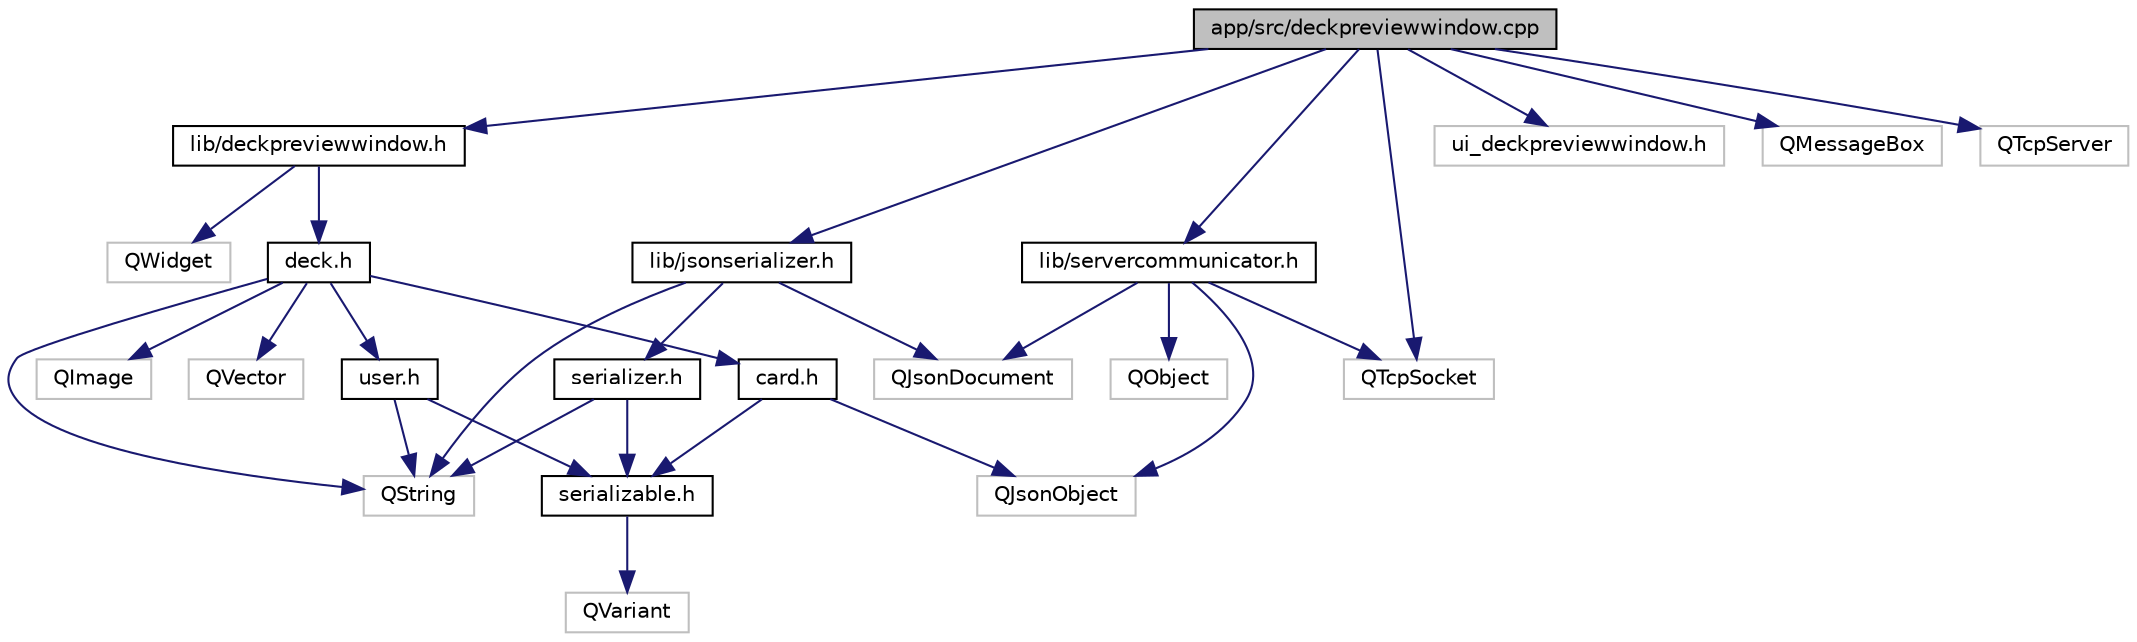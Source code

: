 digraph "app/src/deckpreviewwindow.cpp"
{
 // LATEX_PDF_SIZE
  edge [fontname="Helvetica",fontsize="10",labelfontname="Helvetica",labelfontsize="10"];
  node [fontname="Helvetica",fontsize="10",shape=record];
  Node1 [label="app/src/deckpreviewwindow.cpp",height=0.2,width=0.4,color="black", fillcolor="grey75", style="filled", fontcolor="black",tooltip=" "];
  Node1 -> Node2 [color="midnightblue",fontsize="10",style="solid"];
  Node2 [label="lib/deckpreviewwindow.h",height=0.2,width=0.4,color="black", fillcolor="white", style="filled",URL="$deckpreviewwindow_8h.html",tooltip=" "];
  Node2 -> Node3 [color="midnightblue",fontsize="10",style="solid"];
  Node3 [label="deck.h",height=0.2,width=0.4,color="black", fillcolor="white", style="filled",URL="$deck_8h.html",tooltip=" "];
  Node3 -> Node4 [color="midnightblue",fontsize="10",style="solid"];
  Node4 [label="card.h",height=0.2,width=0.4,color="black", fillcolor="white", style="filled",URL="$card_8h.html",tooltip=" "];
  Node4 -> Node5 [color="midnightblue",fontsize="10",style="solid"];
  Node5 [label="serializable.h",height=0.2,width=0.4,color="black", fillcolor="white", style="filled",URL="$serializable_8h.html",tooltip=" "];
  Node5 -> Node6 [color="midnightblue",fontsize="10",style="solid"];
  Node6 [label="QVariant",height=0.2,width=0.4,color="grey75", fillcolor="white", style="filled",tooltip=" "];
  Node4 -> Node7 [color="midnightblue",fontsize="10",style="solid"];
  Node7 [label="QJsonObject",height=0.2,width=0.4,color="grey75", fillcolor="white", style="filled",tooltip=" "];
  Node3 -> Node8 [color="midnightblue",fontsize="10",style="solid"];
  Node8 [label="user.h",height=0.2,width=0.4,color="black", fillcolor="white", style="filled",URL="$user_8h.html",tooltip=" "];
  Node8 -> Node5 [color="midnightblue",fontsize="10",style="solid"];
  Node8 -> Node9 [color="midnightblue",fontsize="10",style="solid"];
  Node9 [label="QString",height=0.2,width=0.4,color="grey75", fillcolor="white", style="filled",tooltip=" "];
  Node3 -> Node10 [color="midnightblue",fontsize="10",style="solid"];
  Node10 [label="QImage",height=0.2,width=0.4,color="grey75", fillcolor="white", style="filled",tooltip=" "];
  Node3 -> Node9 [color="midnightblue",fontsize="10",style="solid"];
  Node3 -> Node11 [color="midnightblue",fontsize="10",style="solid"];
  Node11 [label="QVector",height=0.2,width=0.4,color="grey75", fillcolor="white", style="filled",tooltip=" "];
  Node2 -> Node12 [color="midnightblue",fontsize="10",style="solid"];
  Node12 [label="QWidget",height=0.2,width=0.4,color="grey75", fillcolor="white", style="filled",tooltip=" "];
  Node1 -> Node13 [color="midnightblue",fontsize="10",style="solid"];
  Node13 [label="lib/jsonserializer.h",height=0.2,width=0.4,color="black", fillcolor="white", style="filled",URL="$jsonserializer_8h.html",tooltip=" "];
  Node13 -> Node14 [color="midnightblue",fontsize="10",style="solid"];
  Node14 [label="serializer.h",height=0.2,width=0.4,color="black", fillcolor="white", style="filled",URL="$serializer_8h.html",tooltip=" "];
  Node14 -> Node5 [color="midnightblue",fontsize="10",style="solid"];
  Node14 -> Node9 [color="midnightblue",fontsize="10",style="solid"];
  Node13 -> Node15 [color="midnightblue",fontsize="10",style="solid"];
  Node15 [label="QJsonDocument",height=0.2,width=0.4,color="grey75", fillcolor="white", style="filled",tooltip=" "];
  Node13 -> Node9 [color="midnightblue",fontsize="10",style="solid"];
  Node1 -> Node16 [color="midnightblue",fontsize="10",style="solid"];
  Node16 [label="lib/servercommunicator.h",height=0.2,width=0.4,color="black", fillcolor="white", style="filled",URL="$servercommunicator_8h.html",tooltip=" "];
  Node16 -> Node15 [color="midnightblue",fontsize="10",style="solid"];
  Node16 -> Node7 [color="midnightblue",fontsize="10",style="solid"];
  Node16 -> Node17 [color="midnightblue",fontsize="10",style="solid"];
  Node17 [label="QObject",height=0.2,width=0.4,color="grey75", fillcolor="white", style="filled",tooltip=" "];
  Node16 -> Node18 [color="midnightblue",fontsize="10",style="solid"];
  Node18 [label="QTcpSocket",height=0.2,width=0.4,color="grey75", fillcolor="white", style="filled",tooltip=" "];
  Node1 -> Node19 [color="midnightblue",fontsize="10",style="solid"];
  Node19 [label="ui_deckpreviewwindow.h",height=0.2,width=0.4,color="grey75", fillcolor="white", style="filled",tooltip=" "];
  Node1 -> Node20 [color="midnightblue",fontsize="10",style="solid"];
  Node20 [label="QMessageBox",height=0.2,width=0.4,color="grey75", fillcolor="white", style="filled",tooltip=" "];
  Node1 -> Node21 [color="midnightblue",fontsize="10",style="solid"];
  Node21 [label="QTcpServer",height=0.2,width=0.4,color="grey75", fillcolor="white", style="filled",tooltip=" "];
  Node1 -> Node18 [color="midnightblue",fontsize="10",style="solid"];
}
